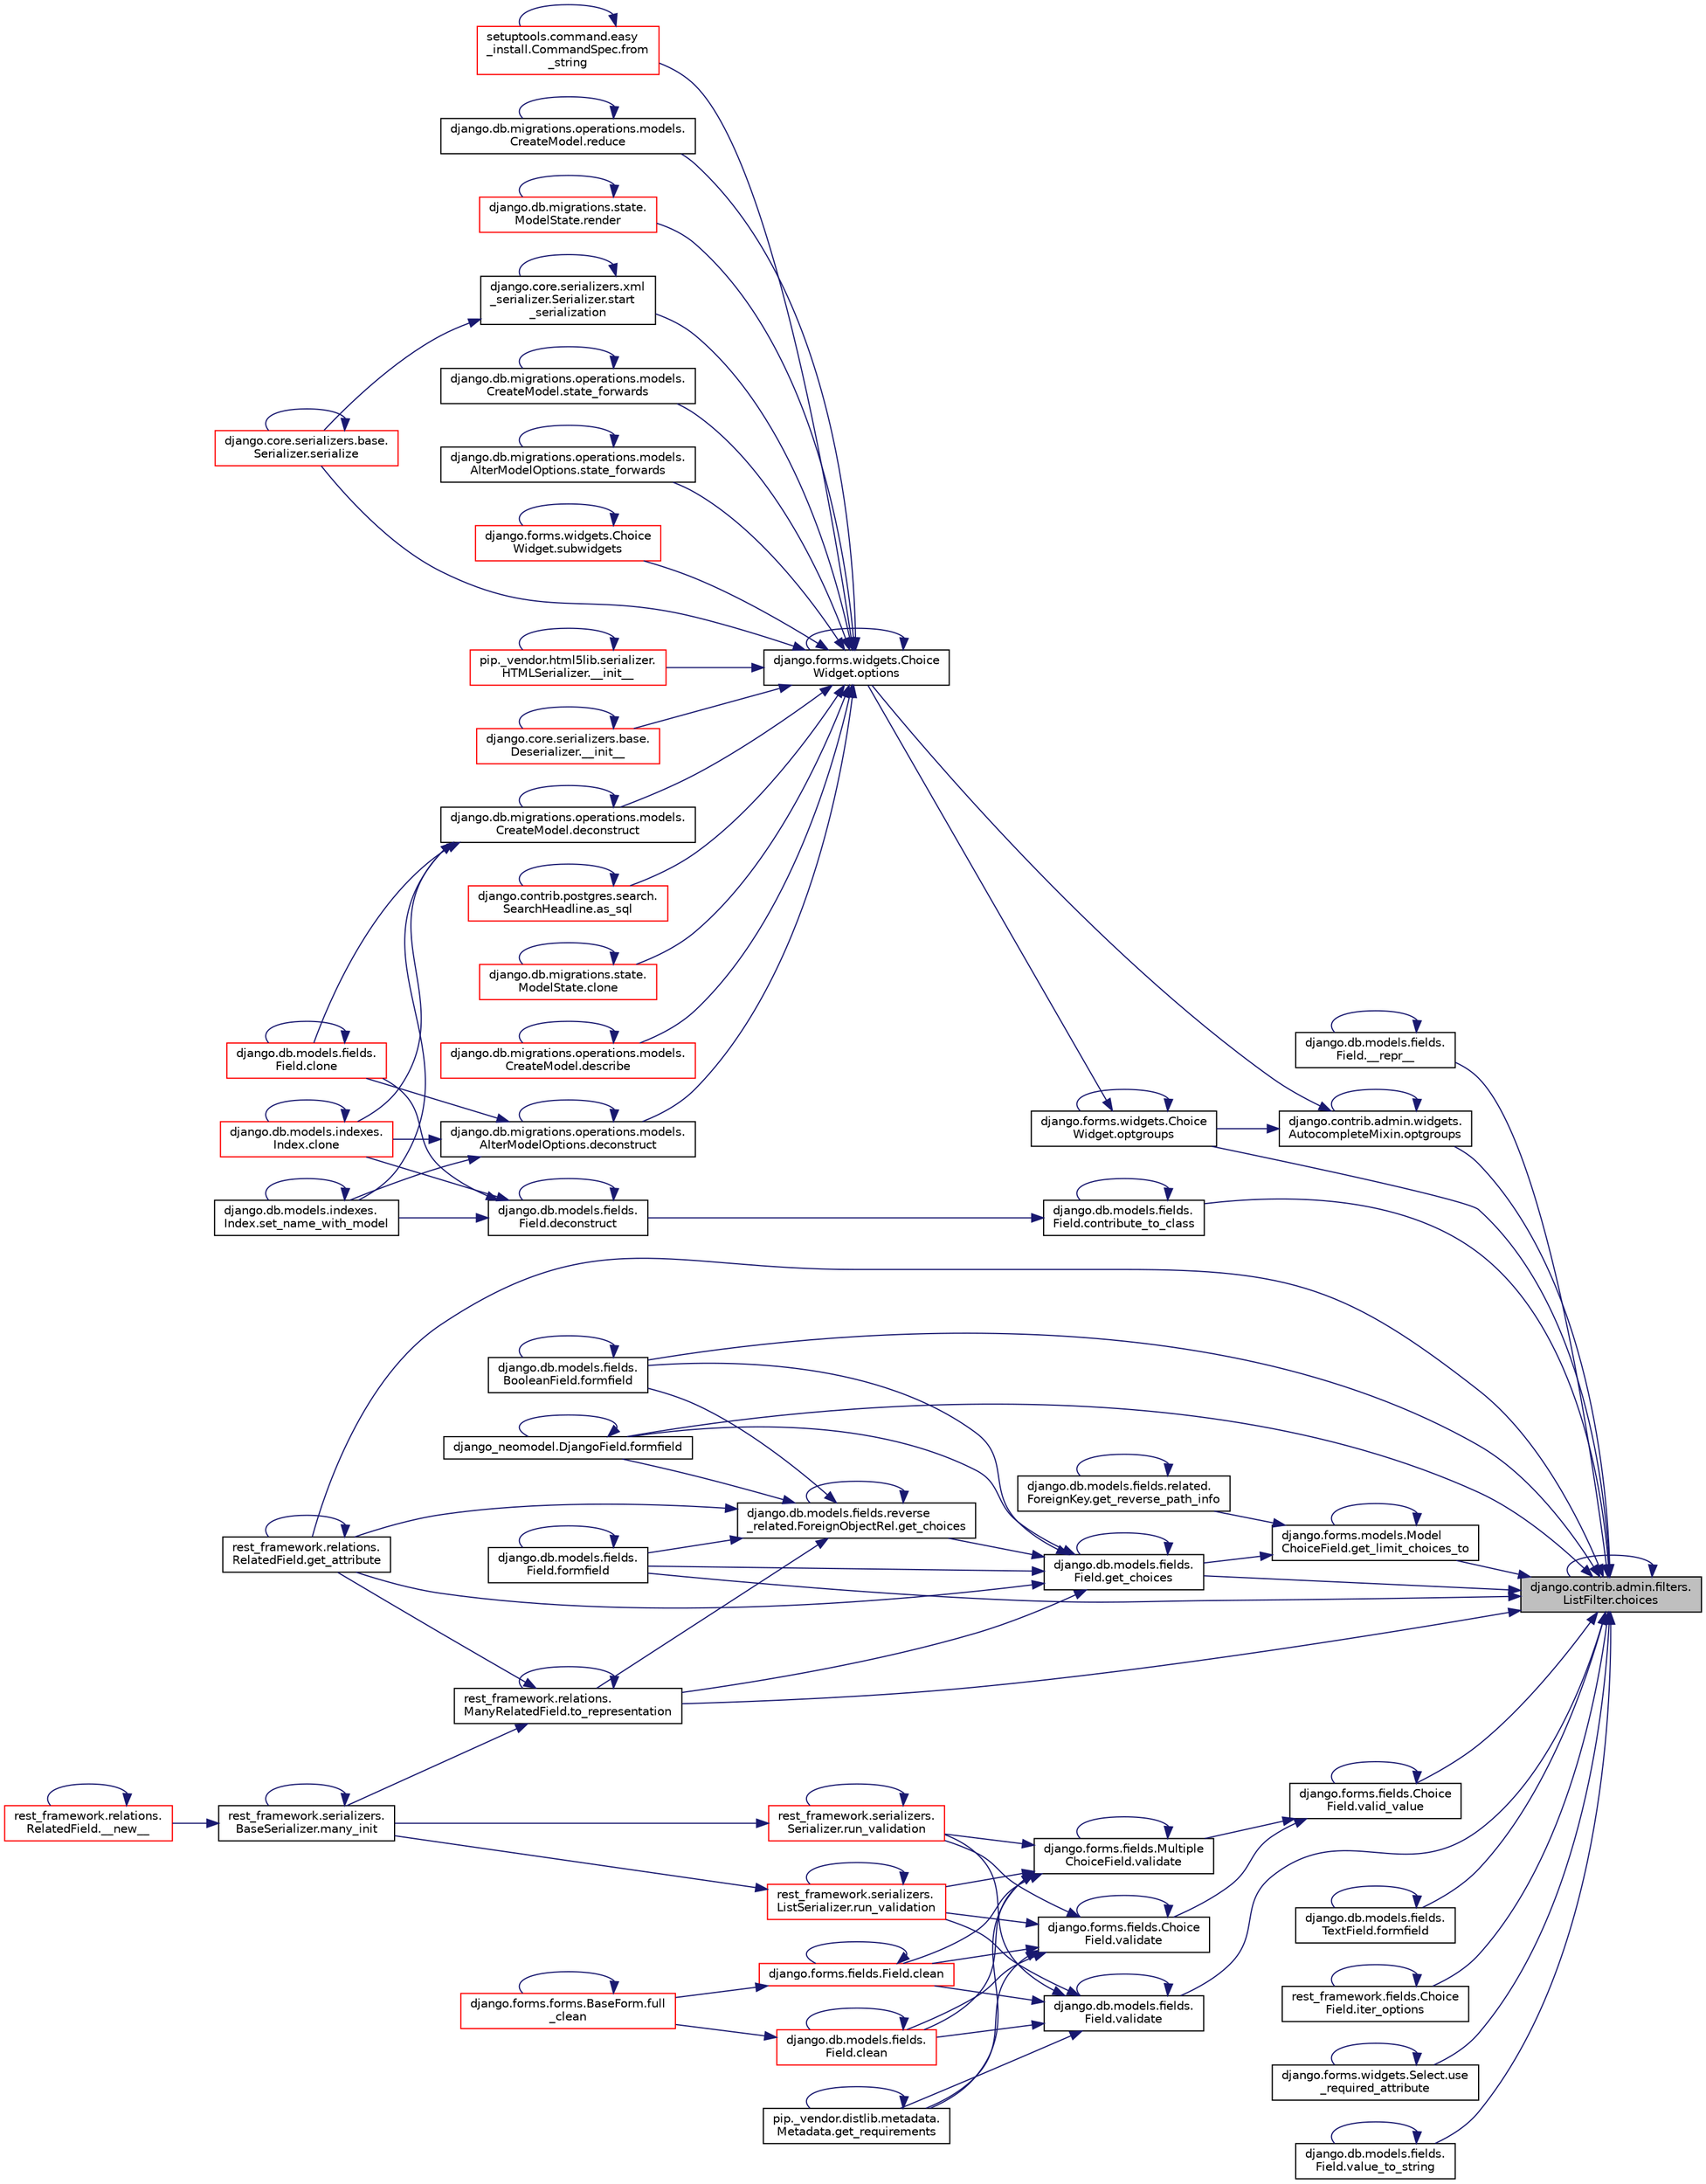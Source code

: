 digraph "django.contrib.admin.filters.ListFilter.choices"
{
 // LATEX_PDF_SIZE
  edge [fontname="Helvetica",fontsize="10",labelfontname="Helvetica",labelfontsize="10"];
  node [fontname="Helvetica",fontsize="10",shape=record];
  rankdir="RL";
  Node1 [label="django.contrib.admin.filters.\lListFilter.choices",height=0.2,width=0.4,color="black", fillcolor="grey75", style="filled", fontcolor="black",tooltip=" "];
  Node1 -> Node2 [dir="back",color="midnightblue",fontsize="10",style="solid",fontname="Helvetica"];
  Node2 [label="django.db.models.fields.\lField.__repr__",height=0.2,width=0.4,color="black", fillcolor="white", style="filled",URL="$db/d75/classdjango_1_1db_1_1models_1_1fields_1_1_field.html#aa98ec326b9db5326bd90a43c78af96fb",tooltip=" "];
  Node2 -> Node2 [dir="back",color="midnightblue",fontsize="10",style="solid",fontname="Helvetica"];
  Node1 -> Node1 [dir="back",color="midnightblue",fontsize="10",style="solid",fontname="Helvetica"];
  Node1 -> Node3 [dir="back",color="midnightblue",fontsize="10",style="solid",fontname="Helvetica"];
  Node3 [label="django.db.models.fields.\lField.contribute_to_class",height=0.2,width=0.4,color="black", fillcolor="white", style="filled",URL="$db/d75/classdjango_1_1db_1_1models_1_1fields_1_1_field.html#acab2ae6fc6638ecd8714d5ef7b6ed404",tooltip=" "];
  Node3 -> Node3 [dir="back",color="midnightblue",fontsize="10",style="solid",fontname="Helvetica"];
  Node3 -> Node4 [dir="back",color="midnightblue",fontsize="10",style="solid",fontname="Helvetica"];
  Node4 [label="django.db.models.fields.\lField.deconstruct",height=0.2,width=0.4,color="black", fillcolor="white", style="filled",URL="$db/d75/classdjango_1_1db_1_1models_1_1fields_1_1_field.html#a8ba38648a9dbc9e3648af3c93a292721",tooltip=" "];
  Node4 -> Node5 [dir="back",color="midnightblue",fontsize="10",style="solid",fontname="Helvetica"];
  Node5 [label="django.db.models.fields.\lField.clone",height=0.2,width=0.4,color="red", fillcolor="white", style="filled",URL="$db/d75/classdjango_1_1db_1_1models_1_1fields_1_1_field.html#ae8df23501cdf746b169871b4c3b8fd68",tooltip=" "];
  Node5 -> Node5 [dir="back",color="midnightblue",fontsize="10",style="solid",fontname="Helvetica"];
  Node4 -> Node298 [dir="back",color="midnightblue",fontsize="10",style="solid",fontname="Helvetica"];
  Node298 [label="django.db.models.indexes.\lIndex.clone",height=0.2,width=0.4,color="red", fillcolor="white", style="filled",URL="$d9/de5/classdjango_1_1db_1_1models_1_1indexes_1_1_index.html#a4a72c5cec1fcccfa88858c5605fb6a3d",tooltip=" "];
  Node298 -> Node298 [dir="back",color="midnightblue",fontsize="10",style="solid",fontname="Helvetica"];
  Node4 -> Node4 [dir="back",color="midnightblue",fontsize="10",style="solid",fontname="Helvetica"];
  Node4 -> Node73 [dir="back",color="midnightblue",fontsize="10",style="solid",fontname="Helvetica"];
  Node73 [label="django.db.models.indexes.\lIndex.set_name_with_model",height=0.2,width=0.4,color="black", fillcolor="white", style="filled",URL="$d9/de5/classdjango_1_1db_1_1models_1_1indexes_1_1_index.html#ad8bab6d1f54debbb6b41a1f78fede196",tooltip=" "];
  Node73 -> Node73 [dir="back",color="midnightblue",fontsize="10",style="solid",fontname="Helvetica"];
  Node1 -> Node525 [dir="back",color="midnightblue",fontsize="10",style="solid",fontname="Helvetica"];
  Node525 [label="django.db.models.fields.\lBooleanField.formfield",height=0.2,width=0.4,color="black", fillcolor="white", style="filled",URL="$de/d82/classdjango_1_1db_1_1models_1_1fields_1_1_boolean_field.html#abbf5abc1018ef97f9f4bd5190ef537d4",tooltip=" "];
  Node525 -> Node525 [dir="back",color="midnightblue",fontsize="10",style="solid",fontname="Helvetica"];
  Node1 -> Node526 [dir="back",color="midnightblue",fontsize="10",style="solid",fontname="Helvetica"];
  Node526 [label="django.db.models.fields.\lTextField.formfield",height=0.2,width=0.4,color="black", fillcolor="white", style="filled",URL="$d4/d0d/classdjango_1_1db_1_1models_1_1fields_1_1_text_field.html#a3952164f50708619e5f756d053aae451",tooltip=" "];
  Node526 -> Node526 [dir="back",color="midnightblue",fontsize="10",style="solid",fontname="Helvetica"];
  Node1 -> Node527 [dir="back",color="midnightblue",fontsize="10",style="solid",fontname="Helvetica"];
  Node527 [label="django_neomodel.DjangoField.formfield",height=0.2,width=0.4,color="black", fillcolor="white", style="filled",URL="$da/d79/classdjango__neomodel_1_1_django_field.html#a0cd47370acfad09d34a68ebc232b227d",tooltip=" "];
  Node527 -> Node527 [dir="back",color="midnightblue",fontsize="10",style="solid",fontname="Helvetica"];
  Node1 -> Node528 [dir="back",color="midnightblue",fontsize="10",style="solid",fontname="Helvetica"];
  Node528 [label="django.db.models.fields.\lField.formfield",height=0.2,width=0.4,color="black", fillcolor="white", style="filled",URL="$db/d75/classdjango_1_1db_1_1models_1_1fields_1_1_field.html#ad7d7c2eb92e666a755e16ad82ba3a68e",tooltip=" "];
  Node528 -> Node528 [dir="back",color="midnightblue",fontsize="10",style="solid",fontname="Helvetica"];
  Node1 -> Node356 [dir="back",color="midnightblue",fontsize="10",style="solid",fontname="Helvetica"];
  Node356 [label="rest_framework.relations.\lRelatedField.get_attribute",height=0.2,width=0.4,color="black", fillcolor="white", style="filled",URL="$d4/d5c/classrest__framework_1_1relations_1_1_related_field.html#a7b4c46981d21c341076b09dbaaff3e01",tooltip=" "];
  Node356 -> Node356 [dir="back",color="midnightblue",fontsize="10",style="solid",fontname="Helvetica"];
  Node1 -> Node529 [dir="back",color="midnightblue",fontsize="10",style="solid",fontname="Helvetica"];
  Node529 [label="django.db.models.fields.\lField.get_choices",height=0.2,width=0.4,color="black", fillcolor="white", style="filled",URL="$db/d75/classdjango_1_1db_1_1models_1_1fields_1_1_field.html#a85f91acf6a3c18e62aaa24e8cceaf7db",tooltip=" "];
  Node529 -> Node525 [dir="back",color="midnightblue",fontsize="10",style="solid",fontname="Helvetica"];
  Node529 -> Node527 [dir="back",color="midnightblue",fontsize="10",style="solid",fontname="Helvetica"];
  Node529 -> Node528 [dir="back",color="midnightblue",fontsize="10",style="solid",fontname="Helvetica"];
  Node529 -> Node356 [dir="back",color="midnightblue",fontsize="10",style="solid",fontname="Helvetica"];
  Node529 -> Node529 [dir="back",color="midnightblue",fontsize="10",style="solid",fontname="Helvetica"];
  Node529 -> Node530 [dir="back",color="midnightblue",fontsize="10",style="solid",fontname="Helvetica"];
  Node530 [label="django.db.models.fields.reverse\l_related.ForeignObjectRel.get_choices",height=0.2,width=0.4,color="black", fillcolor="white", style="filled",URL="$d3/da4/classdjango_1_1db_1_1models_1_1fields_1_1reverse__related_1_1_foreign_object_rel.html#a3a607b3389ccaa08a1dafd7295e5fa23",tooltip=" "];
  Node530 -> Node525 [dir="back",color="midnightblue",fontsize="10",style="solid",fontname="Helvetica"];
  Node530 -> Node527 [dir="back",color="midnightblue",fontsize="10",style="solid",fontname="Helvetica"];
  Node530 -> Node528 [dir="back",color="midnightblue",fontsize="10",style="solid",fontname="Helvetica"];
  Node530 -> Node356 [dir="back",color="midnightblue",fontsize="10",style="solid",fontname="Helvetica"];
  Node530 -> Node530 [dir="back",color="midnightblue",fontsize="10",style="solid",fontname="Helvetica"];
  Node530 -> Node531 [dir="back",color="midnightblue",fontsize="10",style="solid",fontname="Helvetica"];
  Node531 [label="rest_framework.relations.\lManyRelatedField.to_representation",height=0.2,width=0.4,color="black", fillcolor="white", style="filled",URL="$d9/dc0/classrest__framework_1_1relations_1_1_many_related_field.html#a1e29b18cf21814880c7d7d93943eb10b",tooltip=" "];
  Node531 -> Node356 [dir="back",color="midnightblue",fontsize="10",style="solid",fontname="Helvetica"];
  Node531 -> Node189 [dir="back",color="midnightblue",fontsize="10",style="solid",fontname="Helvetica"];
  Node189 [label="rest_framework.serializers.\lBaseSerializer.many_init",height=0.2,width=0.4,color="black", fillcolor="white", style="filled",URL="$d9/de7/classrest__framework_1_1serializers_1_1_base_serializer.html#aa66062b6866b3306c40d310e19b25971",tooltip=" "];
  Node189 -> Node190 [dir="back",color="midnightblue",fontsize="10",style="solid",fontname="Helvetica"];
  Node190 [label="rest_framework.relations.\lRelatedField.__new__",height=0.2,width=0.4,color="red", fillcolor="white", style="filled",URL="$d4/d5c/classrest__framework_1_1relations_1_1_related_field.html#a9c0045d2dbd9499413a1f48f03f74d1a",tooltip=" "];
  Node190 -> Node190 [dir="back",color="midnightblue",fontsize="10",style="solid",fontname="Helvetica"];
  Node189 -> Node189 [dir="back",color="midnightblue",fontsize="10",style="solid",fontname="Helvetica"];
  Node531 -> Node531 [dir="back",color="midnightblue",fontsize="10",style="solid",fontname="Helvetica"];
  Node529 -> Node531 [dir="back",color="midnightblue",fontsize="10",style="solid",fontname="Helvetica"];
  Node1 -> Node532 [dir="back",color="midnightblue",fontsize="10",style="solid",fontname="Helvetica"];
  Node532 [label="django.forms.models.Model\lChoiceField.get_limit_choices_to",height=0.2,width=0.4,color="black", fillcolor="white", style="filled",URL="$d9/d46/classdjango_1_1forms_1_1models_1_1_model_choice_field.html#aa7c92df6d979923188005978402e5c57",tooltip=" "];
  Node532 -> Node529 [dir="back",color="midnightblue",fontsize="10",style="solid",fontname="Helvetica"];
  Node532 -> Node532 [dir="back",color="midnightblue",fontsize="10",style="solid",fontname="Helvetica"];
  Node532 -> Node533 [dir="back",color="midnightblue",fontsize="10",style="solid",fontname="Helvetica"];
  Node533 [label="django.db.models.fields.related.\lForeignKey.get_reverse_path_info",height=0.2,width=0.4,color="black", fillcolor="white", style="filled",URL="$d8/dbf/classdjango_1_1db_1_1models_1_1fields_1_1related_1_1_foreign_key.html#ad5850725ce0380b6db99928ed6257c78",tooltip=" "];
  Node533 -> Node533 [dir="back",color="midnightblue",fontsize="10",style="solid",fontname="Helvetica"];
  Node1 -> Node534 [dir="back",color="midnightblue",fontsize="10",style="solid",fontname="Helvetica"];
  Node534 [label="rest_framework.fields.Choice\lField.iter_options",height=0.2,width=0.4,color="black", fillcolor="white", style="filled",URL="$d2/dbe/classrest__framework_1_1fields_1_1_choice_field.html#a97c0e9144776aa796f46ccc527a21af7",tooltip=" "];
  Node534 -> Node534 [dir="back",color="midnightblue",fontsize="10",style="solid",fontname="Helvetica"];
  Node1 -> Node535 [dir="back",color="midnightblue",fontsize="10",style="solid",fontname="Helvetica"];
  Node535 [label="django.contrib.admin.widgets.\lAutocompleteMixin.optgroups",height=0.2,width=0.4,color="black", fillcolor="white", style="filled",URL="$de/d3c/classdjango_1_1contrib_1_1admin_1_1widgets_1_1_autocomplete_mixin.html#a8fecb93266bf420ef2ec7c5f6a553573",tooltip=" "];
  Node535 -> Node535 [dir="back",color="midnightblue",fontsize="10",style="solid",fontname="Helvetica"];
  Node535 -> Node536 [dir="back",color="midnightblue",fontsize="10",style="solid",fontname="Helvetica"];
  Node536 [label="django.forms.widgets.Choice\lWidget.optgroups",height=0.2,width=0.4,color="black", fillcolor="white", style="filled",URL="$d5/d18/classdjango_1_1forms_1_1widgets_1_1_choice_widget.html#a69d858bf11924e506b9973702d2ba075",tooltip=" "];
  Node536 -> Node536 [dir="back",color="midnightblue",fontsize="10",style="solid",fontname="Helvetica"];
  Node536 -> Node537 [dir="back",color="midnightblue",fontsize="10",style="solid",fontname="Helvetica"];
  Node537 [label="django.forms.widgets.Choice\lWidget.options",height=0.2,width=0.4,color="black", fillcolor="white", style="filled",URL="$d5/d18/classdjango_1_1forms_1_1widgets_1_1_choice_widget.html#a40af062eadb43dcc4a326e0e6e66ad78",tooltip=" "];
  Node537 -> Node157 [dir="back",color="midnightblue",fontsize="10",style="solid",fontname="Helvetica"];
  Node157 [label="pip._vendor.html5lib.serializer.\lHTMLSerializer.__init__",height=0.2,width=0.4,color="red", fillcolor="white", style="filled",URL="$d1/d17/classpip_1_1__vendor_1_1html5lib_1_1serializer_1_1_h_t_m_l_serializer.html#ae1f820664d0ba0b48b7b321577f1e996",tooltip=" "];
  Node157 -> Node157 [dir="back",color="midnightblue",fontsize="10",style="solid",fontname="Helvetica"];
  Node537 -> Node135 [dir="back",color="midnightblue",fontsize="10",style="solid",fontname="Helvetica"];
  Node135 [label="django.core.serializers.base.\lDeserializer.__init__",height=0.2,width=0.4,color="red", fillcolor="white", style="filled",URL="$d7/df3/classdjango_1_1core_1_1serializers_1_1base_1_1_deserializer.html#ad79058cc0c4dcabd51d1c29d45757f70",tooltip=" "];
  Node135 -> Node135 [dir="back",color="midnightblue",fontsize="10",style="solid",fontname="Helvetica"];
  Node537 -> Node295 [dir="back",color="midnightblue",fontsize="10",style="solid",fontname="Helvetica"];
  Node295 [label="django.contrib.postgres.search.\lSearchHeadline.as_sql",height=0.2,width=0.4,color="red", fillcolor="white", style="filled",URL="$d5/d6d/classdjango_1_1contrib_1_1postgres_1_1search_1_1_search_headline.html#a7b036484282edf2b56f64572a2b6dae0",tooltip=" "];
  Node295 -> Node295 [dir="back",color="midnightblue",fontsize="10",style="solid",fontname="Helvetica"];
  Node537 -> Node296 [dir="back",color="midnightblue",fontsize="10",style="solid",fontname="Helvetica"];
  Node296 [label="django.db.migrations.state.\lModelState.clone",height=0.2,width=0.4,color="red", fillcolor="white", style="filled",URL="$d1/d62/classdjango_1_1db_1_1migrations_1_1state_1_1_model_state.html#ab5feb03ae6d22923dd5029a5cfb8abb0",tooltip=" "];
  Node296 -> Node296 [dir="back",color="midnightblue",fontsize="10",style="solid",fontname="Helvetica"];
  Node537 -> Node297 [dir="back",color="midnightblue",fontsize="10",style="solid",fontname="Helvetica"];
  Node297 [label="django.db.migrations.operations.models.\lCreateModel.deconstruct",height=0.2,width=0.4,color="black", fillcolor="white", style="filled",URL="$df/de7/classdjango_1_1db_1_1migrations_1_1operations_1_1models_1_1_create_model.html#a910fdf57be013d29c67fcadc89a5d359",tooltip=" "];
  Node297 -> Node5 [dir="back",color="midnightblue",fontsize="10",style="solid",fontname="Helvetica"];
  Node297 -> Node298 [dir="back",color="midnightblue",fontsize="10",style="solid",fontname="Helvetica"];
  Node297 -> Node297 [dir="back",color="midnightblue",fontsize="10",style="solid",fontname="Helvetica"];
  Node297 -> Node73 [dir="back",color="midnightblue",fontsize="10",style="solid",fontname="Helvetica"];
  Node537 -> Node299 [dir="back",color="midnightblue",fontsize="10",style="solid",fontname="Helvetica"];
  Node299 [label="django.db.migrations.operations.models.\lAlterModelOptions.deconstruct",height=0.2,width=0.4,color="black", fillcolor="white", style="filled",URL="$d9/db3/classdjango_1_1db_1_1migrations_1_1operations_1_1models_1_1_alter_model_options.html#a783d403446e04752c1a1a57759243501",tooltip=" "];
  Node299 -> Node5 [dir="back",color="midnightblue",fontsize="10",style="solid",fontname="Helvetica"];
  Node299 -> Node298 [dir="back",color="midnightblue",fontsize="10",style="solid",fontname="Helvetica"];
  Node299 -> Node299 [dir="back",color="midnightblue",fontsize="10",style="solid",fontname="Helvetica"];
  Node299 -> Node73 [dir="back",color="midnightblue",fontsize="10",style="solid",fontname="Helvetica"];
  Node537 -> Node300 [dir="back",color="midnightblue",fontsize="10",style="solid",fontname="Helvetica"];
  Node300 [label="django.db.migrations.operations.models.\lCreateModel.describe",height=0.2,width=0.4,color="red", fillcolor="white", style="filled",URL="$df/de7/classdjango_1_1db_1_1migrations_1_1operations_1_1models_1_1_create_model.html#a5a47a5e72edb0442fb58b33816d1a254",tooltip=" "];
  Node300 -> Node300 [dir="back",color="midnightblue",fontsize="10",style="solid",fontname="Helvetica"];
  Node537 -> Node302 [dir="back",color="midnightblue",fontsize="10",style="solid",fontname="Helvetica"];
  Node302 [label="setuptools.command.easy\l_install.CommandSpec.from\l_string",height=0.2,width=0.4,color="red", fillcolor="white", style="filled",URL="$d8/da2/classsetuptools_1_1command_1_1easy__install_1_1_command_spec.html#a06561ebbceb860d5733127793c5896dc",tooltip=" "];
  Node302 -> Node302 [dir="back",color="midnightblue",fontsize="10",style="solid",fontname="Helvetica"];
  Node537 -> Node537 [dir="back",color="midnightblue",fontsize="10",style="solid",fontname="Helvetica"];
  Node537 -> Node304 [dir="back",color="midnightblue",fontsize="10",style="solid",fontname="Helvetica"];
  Node304 [label="django.db.migrations.operations.models.\lCreateModel.reduce",height=0.2,width=0.4,color="black", fillcolor="white", style="filled",URL="$df/de7/classdjango_1_1db_1_1migrations_1_1operations_1_1models_1_1_create_model.html#a4747cc5f9daa0f3dc8d040d85c42f591",tooltip=" "];
  Node304 -> Node304 [dir="back",color="midnightblue",fontsize="10",style="solid",fontname="Helvetica"];
  Node537 -> Node305 [dir="back",color="midnightblue",fontsize="10",style="solid",fontname="Helvetica"];
  Node305 [label="django.db.migrations.state.\lModelState.render",height=0.2,width=0.4,color="red", fillcolor="white", style="filled",URL="$d1/d62/classdjango_1_1db_1_1migrations_1_1state_1_1_model_state.html#a671a1ed529a03603cbccb7a8222d2a1d",tooltip=" "];
  Node305 -> Node305 [dir="back",color="midnightblue",fontsize="10",style="solid",fontname="Helvetica"];
  Node537 -> Node142 [dir="back",color="midnightblue",fontsize="10",style="solid",fontname="Helvetica"];
  Node142 [label="django.core.serializers.base.\lSerializer.serialize",height=0.2,width=0.4,color="red", fillcolor="white", style="filled",URL="$de/d56/classdjango_1_1core_1_1serializers_1_1base_1_1_serializer.html#afbe191492d554061efa3d31576408535",tooltip=" "];
  Node142 -> Node142 [dir="back",color="midnightblue",fontsize="10",style="solid",fontname="Helvetica"];
  Node537 -> Node306 [dir="back",color="midnightblue",fontsize="10",style="solid",fontname="Helvetica"];
  Node306 [label="django.core.serializers.xml\l_serializer.Serializer.start\l_serialization",height=0.2,width=0.4,color="black", fillcolor="white", style="filled",URL="$dc/d8c/classdjango_1_1core_1_1serializers_1_1xml__serializer_1_1_serializer.html#a69533ac1db45ee31b9870e4c15993836",tooltip=" "];
  Node306 -> Node142 [dir="back",color="midnightblue",fontsize="10",style="solid",fontname="Helvetica"];
  Node306 -> Node306 [dir="back",color="midnightblue",fontsize="10",style="solid",fontname="Helvetica"];
  Node537 -> Node307 [dir="back",color="midnightblue",fontsize="10",style="solid",fontname="Helvetica"];
  Node307 [label="django.db.migrations.operations.models.\lCreateModel.state_forwards",height=0.2,width=0.4,color="black", fillcolor="white", style="filled",URL="$df/de7/classdjango_1_1db_1_1migrations_1_1operations_1_1models_1_1_create_model.html#a0bcab5c3c57ecdcfb3ab5f3aa318235f",tooltip=" "];
  Node307 -> Node307 [dir="back",color="midnightblue",fontsize="10",style="solid",fontname="Helvetica"];
  Node537 -> Node308 [dir="back",color="midnightblue",fontsize="10",style="solid",fontname="Helvetica"];
  Node308 [label="django.db.migrations.operations.models.\lAlterModelOptions.state_forwards",height=0.2,width=0.4,color="black", fillcolor="white", style="filled",URL="$d9/db3/classdjango_1_1db_1_1migrations_1_1operations_1_1models_1_1_alter_model_options.html#ad40151e007c598a5dff48309d7512589",tooltip=" "];
  Node308 -> Node308 [dir="back",color="midnightblue",fontsize="10",style="solid",fontname="Helvetica"];
  Node537 -> Node309 [dir="back",color="midnightblue",fontsize="10",style="solid",fontname="Helvetica"];
  Node309 [label="django.forms.widgets.Choice\lWidget.subwidgets",height=0.2,width=0.4,color="red", fillcolor="white", style="filled",URL="$d5/d18/classdjango_1_1forms_1_1widgets_1_1_choice_widget.html#a90027127caf58ece2d8c9d59027c9e5b",tooltip=" "];
  Node309 -> Node309 [dir="back",color="midnightblue",fontsize="10",style="solid",fontname="Helvetica"];
  Node535 -> Node537 [dir="back",color="midnightblue",fontsize="10",style="solid",fontname="Helvetica"];
  Node1 -> Node536 [dir="back",color="midnightblue",fontsize="10",style="solid",fontname="Helvetica"];
  Node1 -> Node531 [dir="back",color="midnightblue",fontsize="10",style="solid",fontname="Helvetica"];
  Node1 -> Node538 [dir="back",color="midnightblue",fontsize="10",style="solid",fontname="Helvetica"];
  Node538 [label="django.forms.widgets.Select.use\l_required_attribute",height=0.2,width=0.4,color="black", fillcolor="white", style="filled",URL="$d6/d91/classdjango_1_1forms_1_1widgets_1_1_select.html#a23061c65980fd471419b1523c98c67fc",tooltip=" "];
  Node538 -> Node538 [dir="back",color="midnightblue",fontsize="10",style="solid",fontname="Helvetica"];
  Node1 -> Node539 [dir="back",color="midnightblue",fontsize="10",style="solid",fontname="Helvetica"];
  Node539 [label="django.forms.fields.Choice\lField.valid_value",height=0.2,width=0.4,color="black", fillcolor="white", style="filled",URL="$de/d1b/classdjango_1_1forms_1_1fields_1_1_choice_field.html#ad879247d8c0e6a860cba8168504285b3",tooltip=" "];
  Node539 -> Node539 [dir="back",color="midnightblue",fontsize="10",style="solid",fontname="Helvetica"];
  Node539 -> Node540 [dir="back",color="midnightblue",fontsize="10",style="solid",fontname="Helvetica"];
  Node540 [label="django.forms.fields.Choice\lField.validate",height=0.2,width=0.4,color="black", fillcolor="white", style="filled",URL="$de/d1b/classdjango_1_1forms_1_1fields_1_1_choice_field.html#ad635e1d1566d8e366586965176963b56",tooltip=" "];
  Node540 -> Node541 [dir="back",color="midnightblue",fontsize="10",style="solid",fontname="Helvetica"];
  Node541 [label="django.forms.fields.Field.clean",height=0.2,width=0.4,color="red", fillcolor="white", style="filled",URL="$d2/d0d/classdjango_1_1forms_1_1fields_1_1_field.html#ac067d0195ef0f3a2c37b00ec6118c25a",tooltip=" "];
  Node541 -> Node541 [dir="back",color="midnightblue",fontsize="10",style="solid",fontname="Helvetica"];
  Node541 -> Node153 [dir="back",color="midnightblue",fontsize="10",style="solid",fontname="Helvetica"];
  Node153 [label="django.forms.forms.BaseForm.full\l_clean",height=0.2,width=0.4,color="red", fillcolor="white", style="filled",URL="$d8/d44/classdjango_1_1forms_1_1forms_1_1_base_form.html#acb359d947a031d78659b4d55addd67fc",tooltip=" "];
  Node153 -> Node153 [dir="back",color="midnightblue",fontsize="10",style="solid",fontname="Helvetica"];
  Node540 -> Node542 [dir="back",color="midnightblue",fontsize="10",style="solid",fontname="Helvetica"];
  Node542 [label="django.db.models.fields.\lField.clean",height=0.2,width=0.4,color="red", fillcolor="white", style="filled",URL="$db/d75/classdjango_1_1db_1_1models_1_1fields_1_1_field.html#ae5e0fc7f93205a2b790c69ad2de9c0c5",tooltip=" "];
  Node542 -> Node542 [dir="back",color="midnightblue",fontsize="10",style="solid",fontname="Helvetica"];
  Node542 -> Node153 [dir="back",color="midnightblue",fontsize="10",style="solid",fontname="Helvetica"];
  Node540 -> Node543 [dir="back",color="midnightblue",fontsize="10",style="solid",fontname="Helvetica"];
  Node543 [label="pip._vendor.distlib.metadata.\lMetadata.get_requirements",height=0.2,width=0.4,color="black", fillcolor="white", style="filled",URL="$d3/df6/classpip_1_1__vendor_1_1distlib_1_1metadata_1_1_metadata.html#a372528ac411fd419ac0f6ff4306e7290",tooltip=" "];
  Node543 -> Node543 [dir="back",color="midnightblue",fontsize="10",style="solid",fontname="Helvetica"];
  Node540 -> Node358 [dir="back",color="midnightblue",fontsize="10",style="solid",fontname="Helvetica"];
  Node358 [label="rest_framework.serializers.\lSerializer.run_validation",height=0.2,width=0.4,color="red", fillcolor="white", style="filled",URL="$de/daf/classrest__framework_1_1serializers_1_1_serializer.html#a4ba93749a73234e807f686e27e44f641",tooltip=" "];
  Node358 -> Node189 [dir="back",color="midnightblue",fontsize="10",style="solid",fontname="Helvetica"];
  Node358 -> Node358 [dir="back",color="midnightblue",fontsize="10",style="solid",fontname="Helvetica"];
  Node540 -> Node359 [dir="back",color="midnightblue",fontsize="10",style="solid",fontname="Helvetica"];
  Node359 [label="rest_framework.serializers.\lListSerializer.run_validation",height=0.2,width=0.4,color="red", fillcolor="white", style="filled",URL="$d9/dee/classrest__framework_1_1serializers_1_1_list_serializer.html#a76cb05211ed1c5441dc50ccbde70a315",tooltip=" "];
  Node359 -> Node189 [dir="back",color="midnightblue",fontsize="10",style="solid",fontname="Helvetica"];
  Node359 -> Node359 [dir="back",color="midnightblue",fontsize="10",style="solid",fontname="Helvetica"];
  Node540 -> Node540 [dir="back",color="midnightblue",fontsize="10",style="solid",fontname="Helvetica"];
  Node539 -> Node544 [dir="back",color="midnightblue",fontsize="10",style="solid",fontname="Helvetica"];
  Node544 [label="django.forms.fields.Multiple\lChoiceField.validate",height=0.2,width=0.4,color="black", fillcolor="white", style="filled",URL="$d0/dca/classdjango_1_1forms_1_1fields_1_1_multiple_choice_field.html#a23e413615c2631350c46bcf207447596",tooltip=" "];
  Node544 -> Node541 [dir="back",color="midnightblue",fontsize="10",style="solid",fontname="Helvetica"];
  Node544 -> Node542 [dir="back",color="midnightblue",fontsize="10",style="solid",fontname="Helvetica"];
  Node544 -> Node543 [dir="back",color="midnightblue",fontsize="10",style="solid",fontname="Helvetica"];
  Node544 -> Node358 [dir="back",color="midnightblue",fontsize="10",style="solid",fontname="Helvetica"];
  Node544 -> Node359 [dir="back",color="midnightblue",fontsize="10",style="solid",fontname="Helvetica"];
  Node544 -> Node544 [dir="back",color="midnightblue",fontsize="10",style="solid",fontname="Helvetica"];
  Node1 -> Node545 [dir="back",color="midnightblue",fontsize="10",style="solid",fontname="Helvetica"];
  Node545 [label="django.db.models.fields.\lField.validate",height=0.2,width=0.4,color="black", fillcolor="white", style="filled",URL="$db/d75/classdjango_1_1db_1_1models_1_1fields_1_1_field.html#af2540ae86a9f481781605c27a279d410",tooltip=" "];
  Node545 -> Node541 [dir="back",color="midnightblue",fontsize="10",style="solid",fontname="Helvetica"];
  Node545 -> Node542 [dir="back",color="midnightblue",fontsize="10",style="solid",fontname="Helvetica"];
  Node545 -> Node543 [dir="back",color="midnightblue",fontsize="10",style="solid",fontname="Helvetica"];
  Node545 -> Node358 [dir="back",color="midnightblue",fontsize="10",style="solid",fontname="Helvetica"];
  Node545 -> Node359 [dir="back",color="midnightblue",fontsize="10",style="solid",fontname="Helvetica"];
  Node545 -> Node545 [dir="back",color="midnightblue",fontsize="10",style="solid",fontname="Helvetica"];
  Node1 -> Node546 [dir="back",color="midnightblue",fontsize="10",style="solid",fontname="Helvetica"];
  Node546 [label="django.db.models.fields.\lField.value_to_string",height=0.2,width=0.4,color="black", fillcolor="white", style="filled",URL="$db/d75/classdjango_1_1db_1_1models_1_1fields_1_1_field.html#a131d6e507045e7dda386e18d1b2cc721",tooltip=" "];
  Node546 -> Node546 [dir="back",color="midnightblue",fontsize="10",style="solid",fontname="Helvetica"];
}
